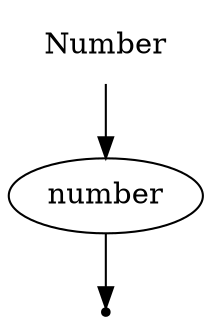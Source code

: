 digraph Number {
  start [label="Number" shape=plaintext];
  A [label="number" shape=oval];
  end [label="" shape=point];
  start -> A;
  A -> end;
}
